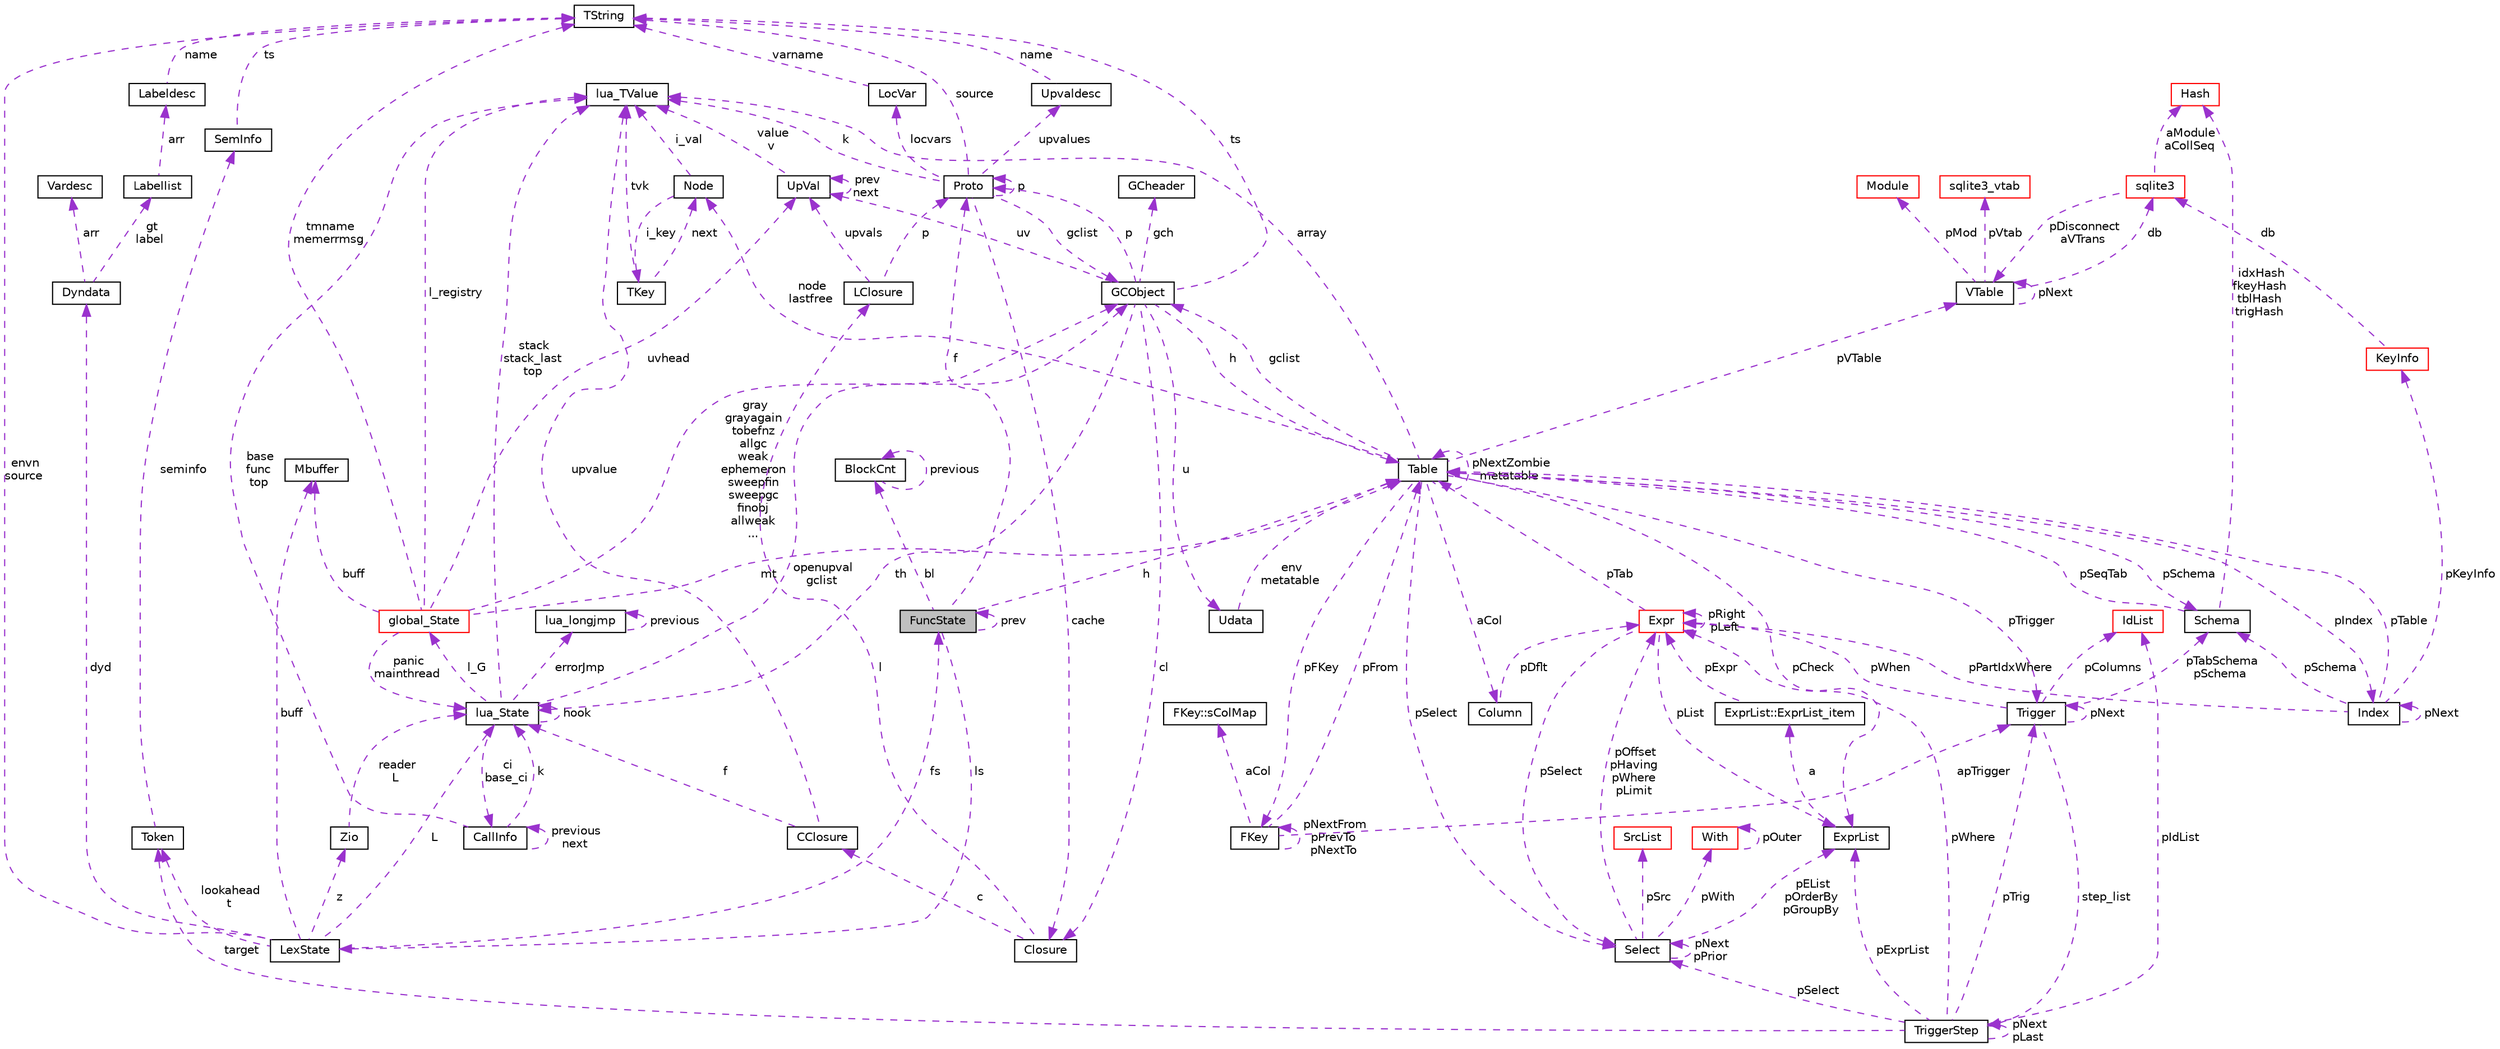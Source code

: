 digraph "FuncState"
{
  edge [fontname="Helvetica",fontsize="10",labelfontname="Helvetica",labelfontsize="10"];
  node [fontname="Helvetica",fontsize="10",shape=record];
  Node1 [label="FuncState",height=0.2,width=0.4,color="black", fillcolor="grey75", style="filled", fontcolor="black"];
  Node2 -> Node1 [dir="back",color="darkorchid3",fontsize="10",style="dashed",label=" f" ,fontname="Helvetica"];
  Node2 [label="Proto",height=0.2,width=0.4,color="black", fillcolor="white", style="filled",URL="$struct_proto.html"];
  Node3 -> Node2 [dir="back",color="darkorchid3",fontsize="10",style="dashed",label=" k" ,fontname="Helvetica"];
  Node3 [label="lua_TValue",height=0.2,width=0.4,color="black", fillcolor="white", style="filled",URL="$structlua___t_value.html"];
  Node2 -> Node2 [dir="back",color="darkorchid3",fontsize="10",style="dashed",label=" p" ,fontname="Helvetica"];
  Node4 -> Node2 [dir="back",color="darkorchid3",fontsize="10",style="dashed",label=" locvars" ,fontname="Helvetica"];
  Node4 [label="LocVar",height=0.2,width=0.4,color="black", fillcolor="white", style="filled",URL="$struct_loc_var.html"];
  Node5 -> Node4 [dir="back",color="darkorchid3",fontsize="10",style="dashed",label=" varname" ,fontname="Helvetica"];
  Node5 [label="TString",height=0.2,width=0.4,color="black", fillcolor="white", style="filled",URL="$union_t_string.html"];
  Node5 -> Node2 [dir="back",color="darkorchid3",fontsize="10",style="dashed",label=" source" ,fontname="Helvetica"];
  Node6 -> Node2 [dir="back",color="darkorchid3",fontsize="10",style="dashed",label=" cache" ,fontname="Helvetica"];
  Node6 [label="Closure",height=0.2,width=0.4,color="black", fillcolor="white", style="filled",URL="$union_closure.html"];
  Node7 -> Node6 [dir="back",color="darkorchid3",fontsize="10",style="dashed",label=" c" ,fontname="Helvetica"];
  Node7 [label="CClosure",height=0.2,width=0.4,color="black", fillcolor="white", style="filled",URL="$struct_c_closure.html"];
  Node3 -> Node7 [dir="back",color="darkorchid3",fontsize="10",style="dashed",label=" upvalue" ,fontname="Helvetica"];
  Node8 -> Node7 [dir="back",color="darkorchid3",fontsize="10",style="dashed",label=" f" ,fontname="Helvetica"];
  Node8 [label="lua_State",height=0.2,width=0.4,color="black", fillcolor="white", style="filled",URL="$structlua___state.html"];
  Node3 -> Node8 [dir="back",color="darkorchid3",fontsize="10",style="dashed",label=" stack\nstack_last\ntop" ,fontname="Helvetica"];
  Node9 -> Node8 [dir="back",color="darkorchid3",fontsize="10",style="dashed",label=" errorJmp" ,fontname="Helvetica"];
  Node9 [label="lua_longjmp",height=0.2,width=0.4,color="black", fillcolor="white", style="filled",URL="$structlua__longjmp.html"];
  Node9 -> Node9 [dir="back",color="darkorchid3",fontsize="10",style="dashed",label=" previous" ,fontname="Helvetica"];
  Node10 -> Node8 [dir="back",color="darkorchid3",fontsize="10",style="dashed",label=" l_G" ,fontname="Helvetica"];
  Node10 [label="global_State",height=0.2,width=0.4,color="red", fillcolor="white", style="filled",URL="$structglobal___state.html"];
  Node11 -> Node10 [dir="back",color="darkorchid3",fontsize="10",style="dashed",label=" uvhead" ,fontname="Helvetica"];
  Node11 [label="UpVal",height=0.2,width=0.4,color="black", fillcolor="white", style="filled",URL="$struct_up_val.html"];
  Node11 -> Node11 [dir="back",color="darkorchid3",fontsize="10",style="dashed",label=" prev\nnext" ,fontname="Helvetica"];
  Node3 -> Node11 [dir="back",color="darkorchid3",fontsize="10",style="dashed",label=" value\nv" ,fontname="Helvetica"];
  Node3 -> Node10 [dir="back",color="darkorchid3",fontsize="10",style="dashed",label=" l_registry" ,fontname="Helvetica"];
  Node5 -> Node10 [dir="back",color="darkorchid3",fontsize="10",style="dashed",label=" tmname\nmemerrmsg" ,fontname="Helvetica"];
  Node12 -> Node10 [dir="back",color="darkorchid3",fontsize="10",style="dashed",label=" mt" ,fontname="Helvetica"];
  Node12 [label="Table",height=0.2,width=0.4,color="black", fillcolor="white", style="filled",URL="$struct_table.html"];
  Node13 -> Node12 [dir="back",color="darkorchid3",fontsize="10",style="dashed",label=" node\nlastfree" ,fontname="Helvetica"];
  Node13 [label="Node",height=0.2,width=0.4,color="black", fillcolor="white", style="filled",URL="$struct_node.html"];
  Node3 -> Node13 [dir="back",color="darkorchid3",fontsize="10",style="dashed",label=" i_val" ,fontname="Helvetica"];
  Node14 -> Node13 [dir="back",color="darkorchid3",fontsize="10",style="dashed",label=" i_key" ,fontname="Helvetica"];
  Node14 [label="TKey",height=0.2,width=0.4,color="black", fillcolor="white", style="filled",URL="$union_t_key.html"];
  Node13 -> Node14 [dir="back",color="darkorchid3",fontsize="10",style="dashed",label=" next" ,fontname="Helvetica"];
  Node3 -> Node14 [dir="back",color="darkorchid3",fontsize="10",style="dashed",label=" tvk" ,fontname="Helvetica"];
  Node15 -> Node12 [dir="back",color="darkorchid3",fontsize="10",style="dashed",label=" pSchema" ,fontname="Helvetica"];
  Node15 [label="Schema",height=0.2,width=0.4,color="black", fillcolor="white", style="filled",URL="$struct_schema.html"];
  Node12 -> Node15 [dir="back",color="darkorchid3",fontsize="10",style="dashed",label=" pSeqTab" ,fontname="Helvetica"];
  Node16 -> Node15 [dir="back",color="darkorchid3",fontsize="10",style="dashed",label=" idxHash\nfkeyHash\ntblHash\ntrigHash" ,fontname="Helvetica"];
  Node16 [label="Hash",height=0.2,width=0.4,color="red", fillcolor="white", style="filled",URL="$struct_hash.html"];
  Node3 -> Node12 [dir="back",color="darkorchid3",fontsize="10",style="dashed",label=" array" ,fontname="Helvetica"];
  Node17 -> Node12 [dir="back",color="darkorchid3",fontsize="10",style="dashed",label=" aCol" ,fontname="Helvetica"];
  Node17 [label="Column",height=0.2,width=0.4,color="black", fillcolor="white", style="filled",URL="$struct_column.html"];
  Node18 -> Node17 [dir="back",color="darkorchid3",fontsize="10",style="dashed",label=" pDflt" ,fontname="Helvetica"];
  Node18 [label="Expr",height=0.2,width=0.4,color="red", fillcolor="white", style="filled",URL="$struct_expr.html"];
  Node18 -> Node18 [dir="back",color="darkorchid3",fontsize="10",style="dashed",label=" pRight\npLeft" ,fontname="Helvetica"];
  Node12 -> Node18 [dir="back",color="darkorchid3",fontsize="10",style="dashed",label=" pTab" ,fontname="Helvetica"];
  Node19 -> Node18 [dir="back",color="darkorchid3",fontsize="10",style="dashed",label=" pSelect" ,fontname="Helvetica"];
  Node19 [label="Select",height=0.2,width=0.4,color="black", fillcolor="white", style="filled",URL="$struct_select.html"];
  Node18 -> Node19 [dir="back",color="darkorchid3",fontsize="10",style="dashed",label=" pOffset\npHaving\npWhere\npLimit" ,fontname="Helvetica"];
  Node20 -> Node19 [dir="back",color="darkorchid3",fontsize="10",style="dashed",label=" pWith" ,fontname="Helvetica"];
  Node20 [label="With",height=0.2,width=0.4,color="red", fillcolor="white", style="filled",URL="$struct_with.html"];
  Node20 -> Node20 [dir="back",color="darkorchid3",fontsize="10",style="dashed",label=" pOuter" ,fontname="Helvetica"];
  Node19 -> Node19 [dir="back",color="darkorchid3",fontsize="10",style="dashed",label=" pNext\npPrior" ,fontname="Helvetica"];
  Node21 -> Node19 [dir="back",color="darkorchid3",fontsize="10",style="dashed",label=" pSrc" ,fontname="Helvetica"];
  Node21 [label="SrcList",height=0.2,width=0.4,color="red", fillcolor="white", style="filled",URL="$struct_src_list.html"];
  Node22 -> Node19 [dir="back",color="darkorchid3",fontsize="10",style="dashed",label=" pEList\npOrderBy\npGroupBy" ,fontname="Helvetica"];
  Node22 [label="ExprList",height=0.2,width=0.4,color="black", fillcolor="white", style="filled",URL="$struct_expr_list.html"];
  Node23 -> Node22 [dir="back",color="darkorchid3",fontsize="10",style="dashed",label=" a" ,fontname="Helvetica"];
  Node23 [label="ExprList::ExprList_item",height=0.2,width=0.4,color="black", fillcolor="white", style="filled",URL="$struct_expr_list_1_1_expr_list__item.html"];
  Node18 -> Node23 [dir="back",color="darkorchid3",fontsize="10",style="dashed",label=" pExpr" ,fontname="Helvetica"];
  Node22 -> Node18 [dir="back",color="darkorchid3",fontsize="10",style="dashed",label=" pList" ,fontname="Helvetica"];
  Node24 -> Node12 [dir="back",color="darkorchid3",fontsize="10",style="dashed",label=" pFKey" ,fontname="Helvetica"];
  Node24 [label="FKey",height=0.2,width=0.4,color="black", fillcolor="white", style="filled",URL="$struct_f_key.html"];
  Node25 -> Node24 [dir="back",color="darkorchid3",fontsize="10",style="dashed",label=" aCol" ,fontname="Helvetica"];
  Node25 [label="FKey::sColMap",height=0.2,width=0.4,color="black", fillcolor="white", style="filled",URL="$struct_f_key_1_1s_col_map.html"];
  Node24 -> Node24 [dir="back",color="darkorchid3",fontsize="10",style="dashed",label=" pNextFrom\npPrevTo\npNextTo" ,fontname="Helvetica"];
  Node12 -> Node24 [dir="back",color="darkorchid3",fontsize="10",style="dashed",label=" pFrom" ,fontname="Helvetica"];
  Node26 -> Node24 [dir="back",color="darkorchid3",fontsize="10",style="dashed",label=" apTrigger" ,fontname="Helvetica"];
  Node26 [label="Trigger",height=0.2,width=0.4,color="black", fillcolor="white", style="filled",URL="$struct_trigger.html"];
  Node27 -> Node26 [dir="back",color="darkorchid3",fontsize="10",style="dashed",label=" step_list" ,fontname="Helvetica"];
  Node27 [label="TriggerStep",height=0.2,width=0.4,color="black", fillcolor="white", style="filled",URL="$struct_trigger_step.html"];
  Node27 -> Node27 [dir="back",color="darkorchid3",fontsize="10",style="dashed",label=" pNext\npLast" ,fontname="Helvetica"];
  Node18 -> Node27 [dir="back",color="darkorchid3",fontsize="10",style="dashed",label=" pWhere" ,fontname="Helvetica"];
  Node28 -> Node27 [dir="back",color="darkorchid3",fontsize="10",style="dashed",label=" target" ,fontname="Helvetica"];
  Node28 [label="Token",height=0.2,width=0.4,color="black", fillcolor="white", style="filled",URL="$struct_token.html"];
  Node29 -> Node28 [dir="back",color="darkorchid3",fontsize="10",style="dashed",label=" seminfo" ,fontname="Helvetica"];
  Node29 [label="SemInfo",height=0.2,width=0.4,color="black", fillcolor="white", style="filled",URL="$union_sem_info.html"];
  Node5 -> Node29 [dir="back",color="darkorchid3",fontsize="10",style="dashed",label=" ts" ,fontname="Helvetica"];
  Node30 -> Node27 [dir="back",color="darkorchid3",fontsize="10",style="dashed",label=" pIdList" ,fontname="Helvetica"];
  Node30 [label="IdList",height=0.2,width=0.4,color="red", fillcolor="white", style="filled",URL="$struct_id_list.html"];
  Node19 -> Node27 [dir="back",color="darkorchid3",fontsize="10",style="dashed",label=" pSelect" ,fontname="Helvetica"];
  Node26 -> Node27 [dir="back",color="darkorchid3",fontsize="10",style="dashed",label=" pTrig" ,fontname="Helvetica"];
  Node22 -> Node27 [dir="back",color="darkorchid3",fontsize="10",style="dashed",label=" pExprList" ,fontname="Helvetica"];
  Node15 -> Node26 [dir="back",color="darkorchid3",fontsize="10",style="dashed",label=" pTabSchema\npSchema" ,fontname="Helvetica"];
  Node18 -> Node26 [dir="back",color="darkorchid3",fontsize="10",style="dashed",label=" pWhen" ,fontname="Helvetica"];
  Node30 -> Node26 [dir="back",color="darkorchid3",fontsize="10",style="dashed",label=" pColumns" ,fontname="Helvetica"];
  Node26 -> Node26 [dir="back",color="darkorchid3",fontsize="10",style="dashed",label=" pNext" ,fontname="Helvetica"];
  Node31 -> Node12 [dir="back",color="darkorchid3",fontsize="10",style="dashed",label=" pVTable" ,fontname="Helvetica"];
  Node31 [label="VTable",height=0.2,width=0.4,color="black", fillcolor="white", style="filled",URL="$struct_v_table.html"];
  Node32 -> Node31 [dir="back",color="darkorchid3",fontsize="10",style="dashed",label=" db" ,fontname="Helvetica"];
  Node32 [label="sqlite3",height=0.2,width=0.4,color="red", fillcolor="white", style="filled",URL="$structsqlite3.html"];
  Node31 -> Node32 [dir="back",color="darkorchid3",fontsize="10",style="dashed",label=" pDisconnect\naVTrans" ,fontname="Helvetica"];
  Node16 -> Node32 [dir="back",color="darkorchid3",fontsize="10",style="dashed",label=" aModule\naCollSeq" ,fontname="Helvetica"];
  Node31 -> Node31 [dir="back",color="darkorchid3",fontsize="10",style="dashed",label=" pNext" ,fontname="Helvetica"];
  Node33 -> Node31 [dir="back",color="darkorchid3",fontsize="10",style="dashed",label=" pMod" ,fontname="Helvetica"];
  Node33 [label="Module",height=0.2,width=0.4,color="red", fillcolor="white", style="filled",URL="$struct_module.html"];
  Node34 -> Node31 [dir="back",color="darkorchid3",fontsize="10",style="dashed",label=" pVtab" ,fontname="Helvetica"];
  Node34 [label="sqlite3_vtab",height=0.2,width=0.4,color="red", fillcolor="white", style="filled",URL="$structsqlite3__vtab.html"];
  Node12 -> Node12 [dir="back",color="darkorchid3",fontsize="10",style="dashed",label=" pNextZombie\nmetatable" ,fontname="Helvetica"];
  Node26 -> Node12 [dir="back",color="darkorchid3",fontsize="10",style="dashed",label=" pTrigger" ,fontname="Helvetica"];
  Node19 -> Node12 [dir="back",color="darkorchid3",fontsize="10",style="dashed",label=" pSelect" ,fontname="Helvetica"];
  Node35 -> Node12 [dir="back",color="darkorchid3",fontsize="10",style="dashed",label=" gclist" ,fontname="Helvetica"];
  Node35 [label="GCObject",height=0.2,width=0.4,color="black", fillcolor="white", style="filled",URL="$union_g_c_object.html"];
  Node11 -> Node35 [dir="back",color="darkorchid3",fontsize="10",style="dashed",label=" uv" ,fontname="Helvetica"];
  Node2 -> Node35 [dir="back",color="darkorchid3",fontsize="10",style="dashed",label=" p" ,fontname="Helvetica"];
  Node5 -> Node35 [dir="back",color="darkorchid3",fontsize="10",style="dashed",label=" ts" ,fontname="Helvetica"];
  Node6 -> Node35 [dir="back",color="darkorchid3",fontsize="10",style="dashed",label=" cl" ,fontname="Helvetica"];
  Node36 -> Node35 [dir="back",color="darkorchid3",fontsize="10",style="dashed",label=" gch" ,fontname="Helvetica"];
  Node36 [label="GCheader",height=0.2,width=0.4,color="black", fillcolor="white", style="filled",URL="$struct_g_cheader.html"];
  Node12 -> Node35 [dir="back",color="darkorchid3",fontsize="10",style="dashed",label=" h" ,fontname="Helvetica"];
  Node37 -> Node35 [dir="back",color="darkorchid3",fontsize="10",style="dashed",label=" u" ,fontname="Helvetica"];
  Node37 [label="Udata",height=0.2,width=0.4,color="black", fillcolor="white", style="filled",URL="$union_udata.html"];
  Node12 -> Node37 [dir="back",color="darkorchid3",fontsize="10",style="dashed",label=" env\nmetatable" ,fontname="Helvetica"];
  Node8 -> Node35 [dir="back",color="darkorchid3",fontsize="10",style="dashed",label=" th" ,fontname="Helvetica"];
  Node22 -> Node12 [dir="back",color="darkorchid3",fontsize="10",style="dashed",label=" pCheck" ,fontname="Helvetica"];
  Node38 -> Node12 [dir="back",color="darkorchid3",fontsize="10",style="dashed",label=" pIndex" ,fontname="Helvetica"];
  Node38 [label="Index",height=0.2,width=0.4,color="black", fillcolor="white", style="filled",URL="$struct_index.html"];
  Node15 -> Node38 [dir="back",color="darkorchid3",fontsize="10",style="dashed",label=" pSchema" ,fontname="Helvetica"];
  Node18 -> Node38 [dir="back",color="darkorchid3",fontsize="10",style="dashed",label=" pPartIdxWhere" ,fontname="Helvetica"];
  Node12 -> Node38 [dir="back",color="darkorchid3",fontsize="10",style="dashed",label=" pTable" ,fontname="Helvetica"];
  Node39 -> Node38 [dir="back",color="darkorchid3",fontsize="10",style="dashed",label=" pKeyInfo" ,fontname="Helvetica"];
  Node39 [label="KeyInfo",height=0.2,width=0.4,color="red", fillcolor="white", style="filled",URL="$struct_key_info.html"];
  Node32 -> Node39 [dir="back",color="darkorchid3",fontsize="10",style="dashed",label=" db" ,fontname="Helvetica"];
  Node38 -> Node38 [dir="back",color="darkorchid3",fontsize="10",style="dashed",label=" pNext" ,fontname="Helvetica"];
  Node35 -> Node10 [dir="back",color="darkorchid3",fontsize="10",style="dashed",label=" gray\ngrayagain\ntobefnz\nallgc\nweak\nephemeron\nsweepfin\nsweepgc\nfinobj\nallweak\n..." ,fontname="Helvetica"];
  Node8 -> Node10 [dir="back",color="darkorchid3",fontsize="10",style="dashed",label=" panic\nmainthread" ,fontname="Helvetica"];
  Node40 -> Node10 [dir="back",color="darkorchid3",fontsize="10",style="dashed",label=" buff" ,fontname="Helvetica"];
  Node40 [label="Mbuffer",height=0.2,width=0.4,color="black", fillcolor="white", style="filled",URL="$struct_mbuffer.html"];
  Node35 -> Node8 [dir="back",color="darkorchid3",fontsize="10",style="dashed",label=" openupval\ngclist" ,fontname="Helvetica"];
  Node8 -> Node8 [dir="back",color="darkorchid3",fontsize="10",style="dashed",label=" hook" ,fontname="Helvetica"];
  Node41 -> Node8 [dir="back",color="darkorchid3",fontsize="10",style="dashed",label=" ci\nbase_ci" ,fontname="Helvetica"];
  Node41 [label="CallInfo",height=0.2,width=0.4,color="black", fillcolor="white", style="filled",URL="$struct_call_info.html"];
  Node3 -> Node41 [dir="back",color="darkorchid3",fontsize="10",style="dashed",label=" base\nfunc\ntop" ,fontname="Helvetica"];
  Node8 -> Node41 [dir="back",color="darkorchid3",fontsize="10",style="dashed",label=" k" ,fontname="Helvetica"];
  Node41 -> Node41 [dir="back",color="darkorchid3",fontsize="10",style="dashed",label=" previous\nnext" ,fontname="Helvetica"];
  Node42 -> Node6 [dir="back",color="darkorchid3",fontsize="10",style="dashed",label=" l" ,fontname="Helvetica"];
  Node42 [label="LClosure",height=0.2,width=0.4,color="black", fillcolor="white", style="filled",URL="$struct_l_closure.html"];
  Node11 -> Node42 [dir="back",color="darkorchid3",fontsize="10",style="dashed",label=" upvals" ,fontname="Helvetica"];
  Node2 -> Node42 [dir="back",color="darkorchid3",fontsize="10",style="dashed",label=" p" ,fontname="Helvetica"];
  Node35 -> Node2 [dir="back",color="darkorchid3",fontsize="10",style="dashed",label=" gclist" ,fontname="Helvetica"];
  Node43 -> Node2 [dir="back",color="darkorchid3",fontsize="10",style="dashed",label=" upvalues" ,fontname="Helvetica"];
  Node43 [label="Upvaldesc",height=0.2,width=0.4,color="black", fillcolor="white", style="filled",URL="$struct_upvaldesc.html"];
  Node5 -> Node43 [dir="back",color="darkorchid3",fontsize="10",style="dashed",label=" name" ,fontname="Helvetica"];
  Node44 -> Node1 [dir="back",color="darkorchid3",fontsize="10",style="dashed",label=" ls" ,fontname="Helvetica"];
  Node44 [label="LexState",height=0.2,width=0.4,color="black", fillcolor="white", style="filled",URL="$struct_lex_state.html"];
  Node45 -> Node44 [dir="back",color="darkorchid3",fontsize="10",style="dashed",label=" dyd" ,fontname="Helvetica"];
  Node45 [label="Dyndata",height=0.2,width=0.4,color="black", fillcolor="white", style="filled",URL="$struct_dyndata.html"];
  Node46 -> Node45 [dir="back",color="darkorchid3",fontsize="10",style="dashed",label=" gt\nlabel" ,fontname="Helvetica"];
  Node46 [label="Labellist",height=0.2,width=0.4,color="black", fillcolor="white", style="filled",URL="$struct_labellist.html"];
  Node47 -> Node46 [dir="back",color="darkorchid3",fontsize="10",style="dashed",label=" arr" ,fontname="Helvetica"];
  Node47 [label="Labeldesc",height=0.2,width=0.4,color="black", fillcolor="white", style="filled",URL="$struct_labeldesc.html"];
  Node5 -> Node47 [dir="back",color="darkorchid3",fontsize="10",style="dashed",label=" name" ,fontname="Helvetica"];
  Node48 -> Node45 [dir="back",color="darkorchid3",fontsize="10",style="dashed",label=" arr" ,fontname="Helvetica"];
  Node48 [label="Vardesc",height=0.2,width=0.4,color="black", fillcolor="white", style="filled",URL="$struct_vardesc.html"];
  Node28 -> Node44 [dir="back",color="darkorchid3",fontsize="10",style="dashed",label=" lookahead\nt" ,fontname="Helvetica"];
  Node5 -> Node44 [dir="back",color="darkorchid3",fontsize="10",style="dashed",label=" envn\nsource" ,fontname="Helvetica"];
  Node49 -> Node44 [dir="back",color="darkorchid3",fontsize="10",style="dashed",label=" z" ,fontname="Helvetica"];
  Node49 [label="Zio",height=0.2,width=0.4,color="black", fillcolor="white", style="filled",URL="$struct_zio.html"];
  Node8 -> Node49 [dir="back",color="darkorchid3",fontsize="10",style="dashed",label=" reader\nL" ,fontname="Helvetica"];
  Node1 -> Node44 [dir="back",color="darkorchid3",fontsize="10",style="dashed",label=" fs" ,fontname="Helvetica"];
  Node40 -> Node44 [dir="back",color="darkorchid3",fontsize="10",style="dashed",label=" buff" ,fontname="Helvetica"];
  Node8 -> Node44 [dir="back",color="darkorchid3",fontsize="10",style="dashed",label=" L" ,fontname="Helvetica"];
  Node12 -> Node1 [dir="back",color="darkorchid3",fontsize="10",style="dashed",label=" h" ,fontname="Helvetica"];
  Node1 -> Node1 [dir="back",color="darkorchid3",fontsize="10",style="dashed",label=" prev" ,fontname="Helvetica"];
  Node50 -> Node1 [dir="back",color="darkorchid3",fontsize="10",style="dashed",label=" bl" ,fontname="Helvetica"];
  Node50 [label="BlockCnt",height=0.2,width=0.4,color="black", fillcolor="white", style="filled",URL="$struct_block_cnt.html"];
  Node50 -> Node50 [dir="back",color="darkorchid3",fontsize="10",style="dashed",label=" previous" ,fontname="Helvetica"];
}
